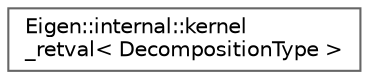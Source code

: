 digraph "类继承关系图"
{
 // LATEX_PDF_SIZE
  bgcolor="transparent";
  edge [fontname=Helvetica,fontsize=10,labelfontname=Helvetica,labelfontsize=10];
  node [fontname=Helvetica,fontsize=10,shape=box,height=0.2,width=0.4];
  rankdir="LR";
  Node0 [id="Node000000",label="Eigen::internal::kernel\l_retval\< DecompositionType \>",height=0.2,width=0.4,color="grey40", fillcolor="white", style="filled",URL="$struct_eigen_1_1internal_1_1kernel__retval.html",tooltip=" "];
}
